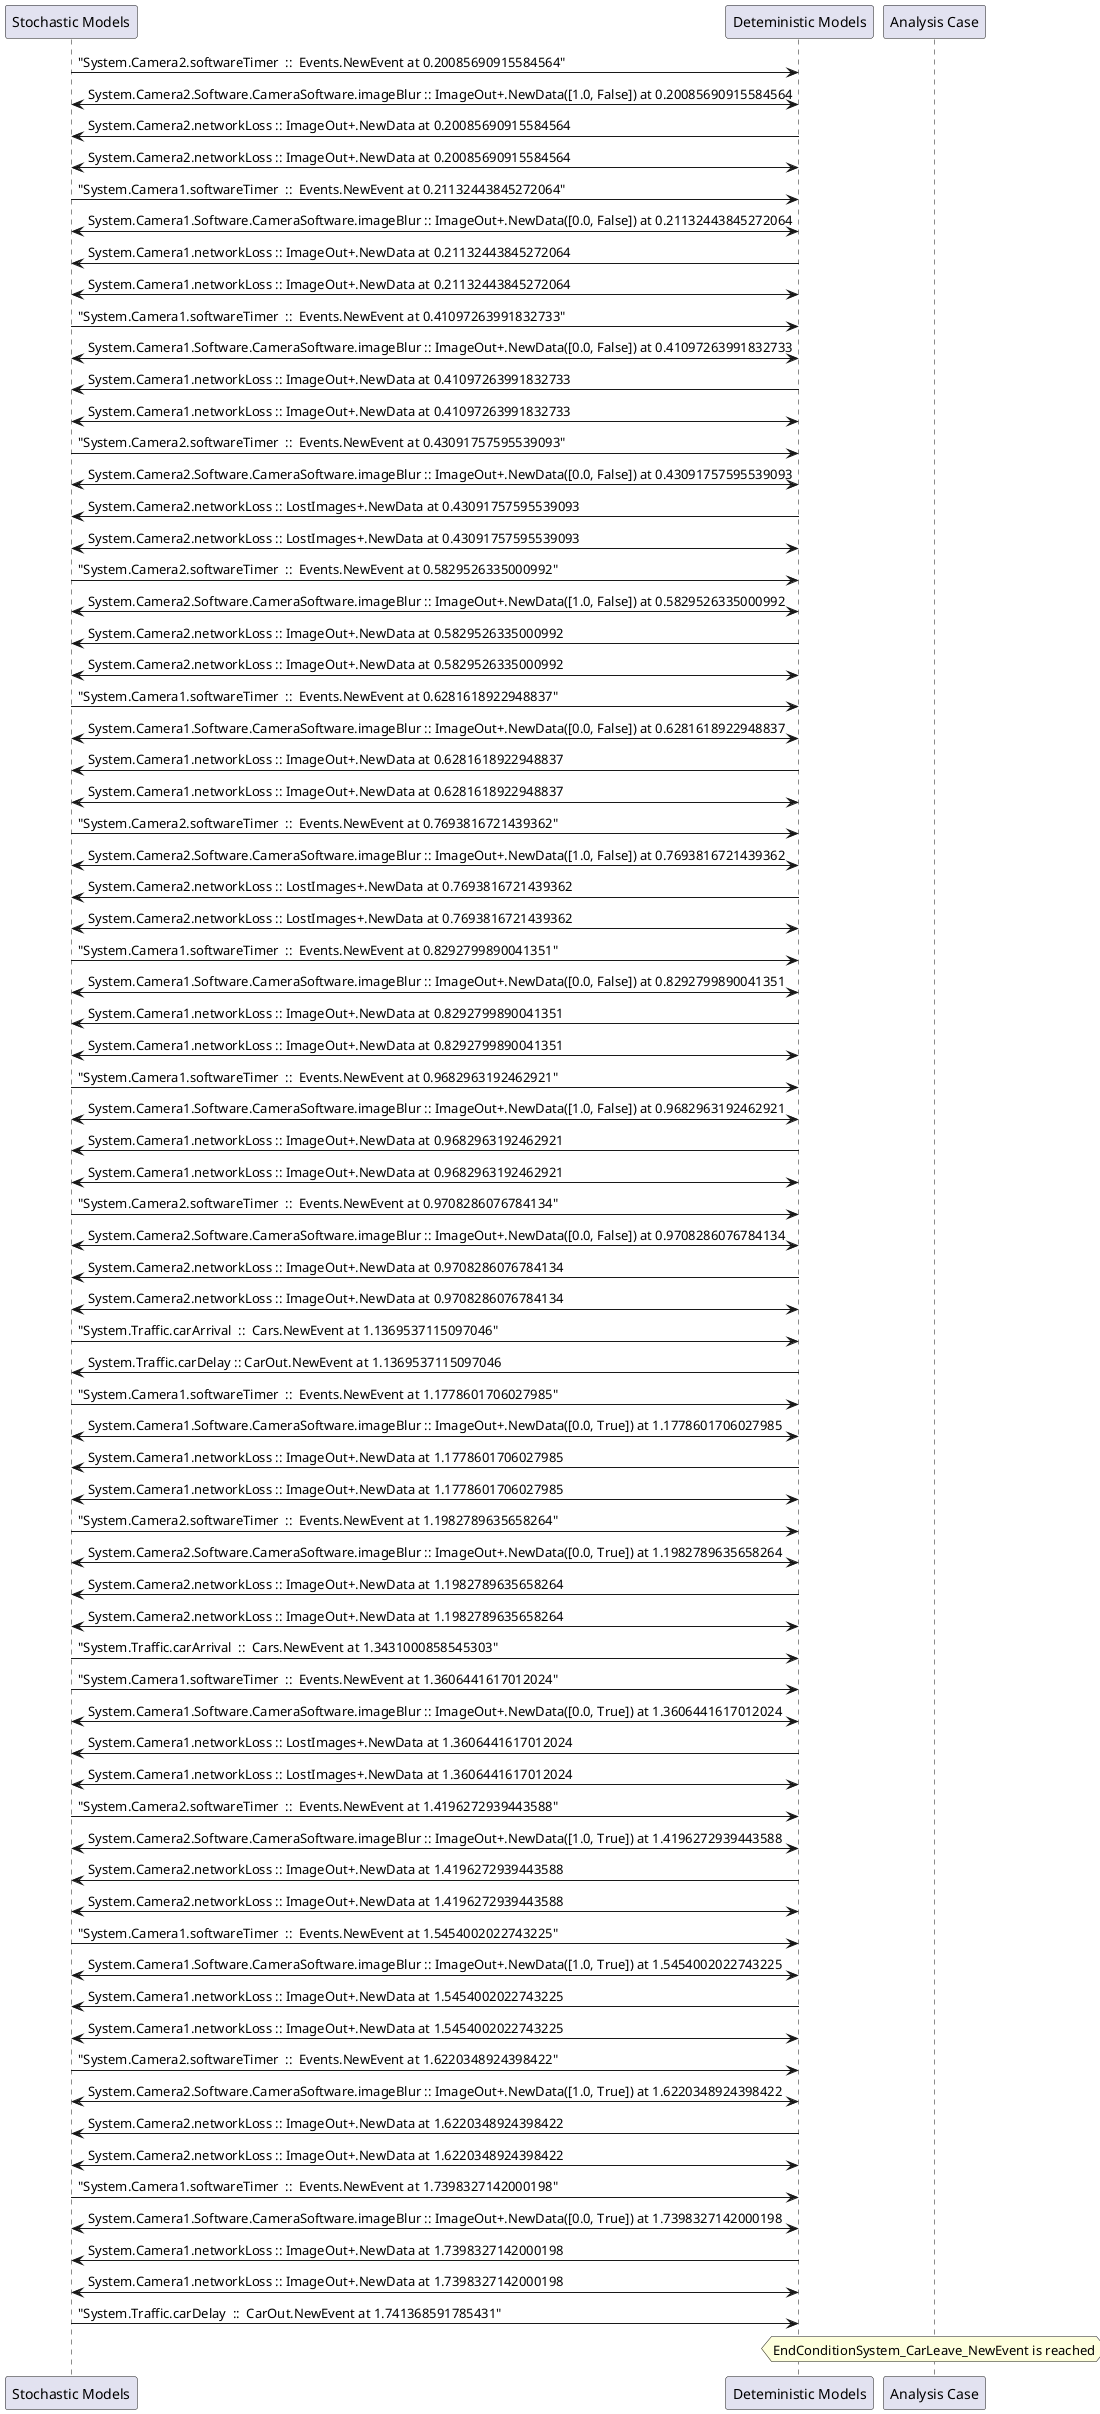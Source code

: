 
	@startuml
	participant "Stochastic Models" as stochmodel
	participant "Deteministic Models" as detmodel
	participant "Analysis Case" as analysis
	{38461_stop} stochmodel -> detmodel : "System.Camera2.softwareTimer  ::  Events.NewEvent at 0.20085690915584564"
detmodel <-> stochmodel : System.Camera2.Software.CameraSoftware.imageBlur :: ImageOut+.NewData([1.0, False]) at 0.20085690915584564
detmodel -> stochmodel : System.Camera2.networkLoss :: ImageOut+.NewData at 0.20085690915584564
detmodel <-> stochmodel : System.Camera2.networkLoss :: ImageOut+.NewData at 0.20085690915584564
{38445_stop} stochmodel -> detmodel : "System.Camera1.softwareTimer  ::  Events.NewEvent at 0.21132443845272064"
detmodel <-> stochmodel : System.Camera1.Software.CameraSoftware.imageBlur :: ImageOut+.NewData([0.0, False]) at 0.21132443845272064
detmodel -> stochmodel : System.Camera1.networkLoss :: ImageOut+.NewData at 0.21132443845272064
detmodel <-> stochmodel : System.Camera1.networkLoss :: ImageOut+.NewData at 0.21132443845272064
{38446_stop} stochmodel -> detmodel : "System.Camera1.softwareTimer  ::  Events.NewEvent at 0.41097263991832733"
detmodel <-> stochmodel : System.Camera1.Software.CameraSoftware.imageBlur :: ImageOut+.NewData([0.0, False]) at 0.41097263991832733
detmodel -> stochmodel : System.Camera1.networkLoss :: ImageOut+.NewData at 0.41097263991832733
detmodel <-> stochmodel : System.Camera1.networkLoss :: ImageOut+.NewData at 0.41097263991832733
{38462_stop} stochmodel -> detmodel : "System.Camera2.softwareTimer  ::  Events.NewEvent at 0.43091757595539093"
detmodel <-> stochmodel : System.Camera2.Software.CameraSoftware.imageBlur :: ImageOut+.NewData([0.0, False]) at 0.43091757595539093
detmodel -> stochmodel : System.Camera2.networkLoss :: LostImages+.NewData at 0.43091757595539093
detmodel <-> stochmodel : System.Camera2.networkLoss :: LostImages+.NewData at 0.43091757595539093
{38463_stop} stochmodel -> detmodel : "System.Camera2.softwareTimer  ::  Events.NewEvent at 0.5829526335000992"
detmodel <-> stochmodel : System.Camera2.Software.CameraSoftware.imageBlur :: ImageOut+.NewData([1.0, False]) at 0.5829526335000992
detmodel -> stochmodel : System.Camera2.networkLoss :: ImageOut+.NewData at 0.5829526335000992
detmodel <-> stochmodel : System.Camera2.networkLoss :: ImageOut+.NewData at 0.5829526335000992
{38447_stop} stochmodel -> detmodel : "System.Camera1.softwareTimer  ::  Events.NewEvent at 0.6281618922948837"
detmodel <-> stochmodel : System.Camera1.Software.CameraSoftware.imageBlur :: ImageOut+.NewData([0.0, False]) at 0.6281618922948837
detmodel -> stochmodel : System.Camera1.networkLoss :: ImageOut+.NewData at 0.6281618922948837
detmodel <-> stochmodel : System.Camera1.networkLoss :: ImageOut+.NewData at 0.6281618922948837
{38464_stop} stochmodel -> detmodel : "System.Camera2.softwareTimer  ::  Events.NewEvent at 0.7693816721439362"
detmodel <-> stochmodel : System.Camera2.Software.CameraSoftware.imageBlur :: ImageOut+.NewData([1.0, False]) at 0.7693816721439362
detmodel -> stochmodel : System.Camera2.networkLoss :: LostImages+.NewData at 0.7693816721439362
detmodel <-> stochmodel : System.Camera2.networkLoss :: LostImages+.NewData at 0.7693816721439362
{38448_stop} stochmodel -> detmodel : "System.Camera1.softwareTimer  ::  Events.NewEvent at 0.8292799890041351"
detmodel <-> stochmodel : System.Camera1.Software.CameraSoftware.imageBlur :: ImageOut+.NewData([0.0, False]) at 0.8292799890041351
detmodel -> stochmodel : System.Camera1.networkLoss :: ImageOut+.NewData at 0.8292799890041351
detmodel <-> stochmodel : System.Camera1.networkLoss :: ImageOut+.NewData at 0.8292799890041351
{38449_stop} stochmodel -> detmodel : "System.Camera1.softwareTimer  ::  Events.NewEvent at 0.9682963192462921"
detmodel <-> stochmodel : System.Camera1.Software.CameraSoftware.imageBlur :: ImageOut+.NewData([1.0, False]) at 0.9682963192462921
detmodel -> stochmodel : System.Camera1.networkLoss :: ImageOut+.NewData at 0.9682963192462921
detmodel <-> stochmodel : System.Camera1.networkLoss :: ImageOut+.NewData at 0.9682963192462921
{38465_stop} stochmodel -> detmodel : "System.Camera2.softwareTimer  ::  Events.NewEvent at 0.9708286076784134"
detmodel <-> stochmodel : System.Camera2.Software.CameraSoftware.imageBlur :: ImageOut+.NewData([0.0, False]) at 0.9708286076784134
detmodel -> stochmodel : System.Camera2.networkLoss :: ImageOut+.NewData at 0.9708286076784134
detmodel <-> stochmodel : System.Camera2.networkLoss :: ImageOut+.NewData at 0.9708286076784134
{38477_stop} stochmodel -> detmodel : "System.Traffic.carArrival  ::  Cars.NewEvent at 1.1369537115097046"
{38487_start} detmodel -> stochmodel : System.Traffic.carDelay :: CarOut.NewEvent at 1.1369537115097046
{38450_stop} stochmodel -> detmodel : "System.Camera1.softwareTimer  ::  Events.NewEvent at 1.1778601706027985"
detmodel <-> stochmodel : System.Camera1.Software.CameraSoftware.imageBlur :: ImageOut+.NewData([0.0, True]) at 1.1778601706027985
detmodel -> stochmodel : System.Camera1.networkLoss :: ImageOut+.NewData at 1.1778601706027985
detmodel <-> stochmodel : System.Camera1.networkLoss :: ImageOut+.NewData at 1.1778601706027985
{38466_stop} stochmodel -> detmodel : "System.Camera2.softwareTimer  ::  Events.NewEvent at 1.1982789635658264"
detmodel <-> stochmodel : System.Camera2.Software.CameraSoftware.imageBlur :: ImageOut+.NewData([0.0, True]) at 1.1982789635658264
detmodel -> stochmodel : System.Camera2.networkLoss :: ImageOut+.NewData at 1.1982789635658264
detmodel <-> stochmodel : System.Camera2.networkLoss :: ImageOut+.NewData at 1.1982789635658264
{38478_stop} stochmodel -> detmodel : "System.Traffic.carArrival  ::  Cars.NewEvent at 1.3431000858545303"
{38451_stop} stochmodel -> detmodel : "System.Camera1.softwareTimer  ::  Events.NewEvent at 1.3606441617012024"
detmodel <-> stochmodel : System.Camera1.Software.CameraSoftware.imageBlur :: ImageOut+.NewData([0.0, True]) at 1.3606441617012024
detmodel -> stochmodel : System.Camera1.networkLoss :: LostImages+.NewData at 1.3606441617012024
detmodel <-> stochmodel : System.Camera1.networkLoss :: LostImages+.NewData at 1.3606441617012024
{38467_stop} stochmodel -> detmodel : "System.Camera2.softwareTimer  ::  Events.NewEvent at 1.4196272939443588"
detmodel <-> stochmodel : System.Camera2.Software.CameraSoftware.imageBlur :: ImageOut+.NewData([1.0, True]) at 1.4196272939443588
detmodel -> stochmodel : System.Camera2.networkLoss :: ImageOut+.NewData at 1.4196272939443588
detmodel <-> stochmodel : System.Camera2.networkLoss :: ImageOut+.NewData at 1.4196272939443588
{38452_stop} stochmodel -> detmodel : "System.Camera1.softwareTimer  ::  Events.NewEvent at 1.5454002022743225"
detmodel <-> stochmodel : System.Camera1.Software.CameraSoftware.imageBlur :: ImageOut+.NewData([1.0, True]) at 1.5454002022743225
detmodel -> stochmodel : System.Camera1.networkLoss :: ImageOut+.NewData at 1.5454002022743225
detmodel <-> stochmodel : System.Camera1.networkLoss :: ImageOut+.NewData at 1.5454002022743225
{38468_stop} stochmodel -> detmodel : "System.Camera2.softwareTimer  ::  Events.NewEvent at 1.6220348924398422"
detmodel <-> stochmodel : System.Camera2.Software.CameraSoftware.imageBlur :: ImageOut+.NewData([1.0, True]) at 1.6220348924398422
detmodel -> stochmodel : System.Camera2.networkLoss :: ImageOut+.NewData at 1.6220348924398422
detmodel <-> stochmodel : System.Camera2.networkLoss :: ImageOut+.NewData at 1.6220348924398422
{38453_stop} stochmodel -> detmodel : "System.Camera1.softwareTimer  ::  Events.NewEvent at 1.7398327142000198"
detmodel <-> stochmodel : System.Camera1.Software.CameraSoftware.imageBlur :: ImageOut+.NewData([0.0, True]) at 1.7398327142000198
detmodel -> stochmodel : System.Camera1.networkLoss :: ImageOut+.NewData at 1.7398327142000198
detmodel <-> stochmodel : System.Camera1.networkLoss :: ImageOut+.NewData at 1.7398327142000198
{38487_stop} stochmodel -> detmodel : "System.Traffic.carDelay  ::  CarOut.NewEvent at 1.741368591785431"
{38487_start} <-> {38487_stop} : delay
hnote over analysis 
EndConditionSystem_CarLeave_NewEvent is reached
endnote
@enduml